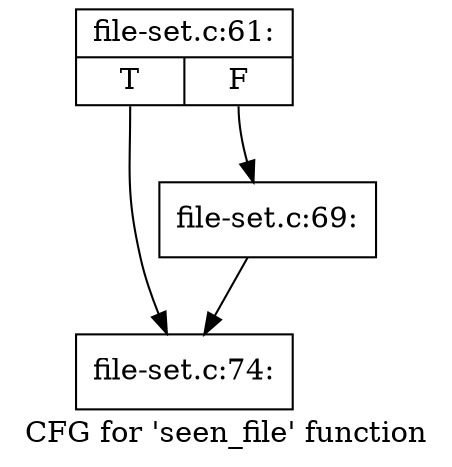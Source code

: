 digraph "CFG for 'seen_file' function" {
	label="CFG for 'seen_file' function";

	Node0xdce3a60 [shape=record,label="{file-set.c:61:|{<s0>T|<s1>F}}"];
	Node0xdce3a60:s0 -> Node0xdce7b50;
	Node0xdce3a60:s1 -> Node0xdcec980;
	Node0xdcec980 [shape=record,label="{file-set.c:69:}"];
	Node0xdcec980 -> Node0xdce7b50;
	Node0xdce7b50 [shape=record,label="{file-set.c:74:}"];
}
